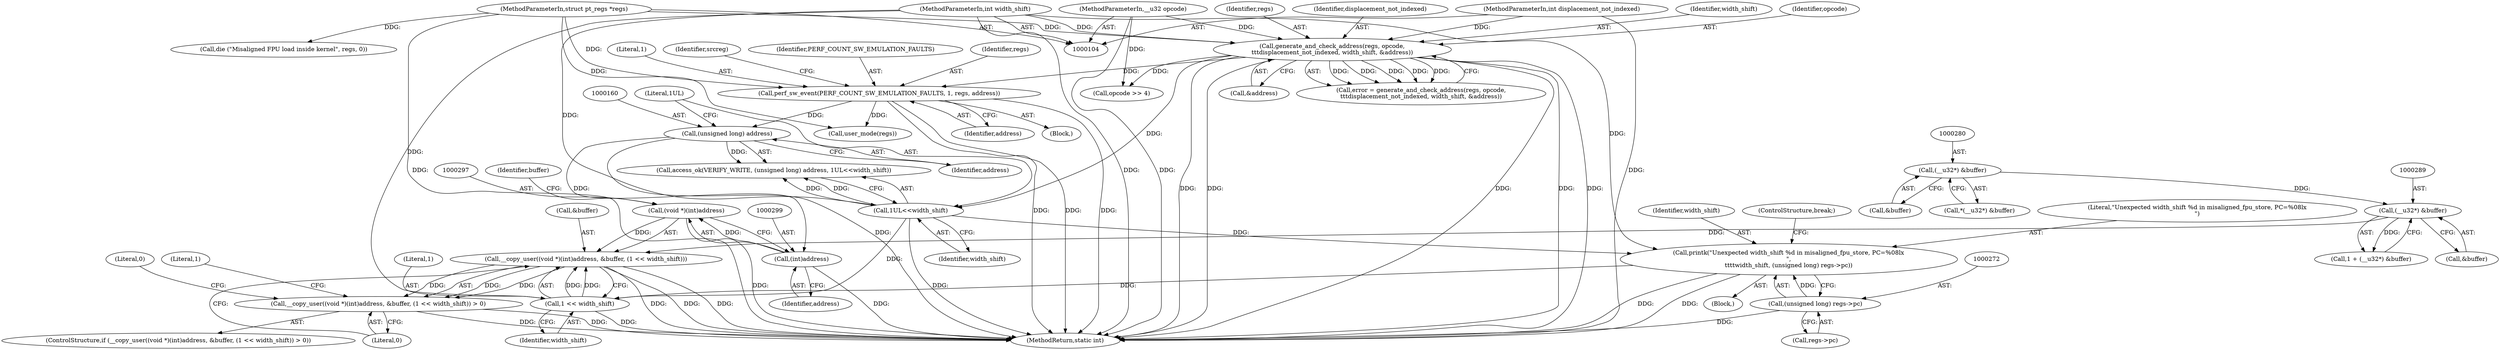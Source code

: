 digraph "0_linux_a8b0ca17b80e92faab46ee7179ba9e99ccb61233_25@API" {
"1000295" [label="(Call,__copy_user((void *)(int)address, &buffer, (1 << width_shift)))"];
"1000296" [label="(Call,(void *)(int)address)"];
"1000298" [label="(Call,(int)address)"];
"1000159" [label="(Call,(unsigned long) address)"];
"1000130" [label="(Call,perf_sw_event(PERF_COUNT_SW_EMULATION_FAULTS, 1, regs, address))"];
"1000116" [label="(Call,generate_and_check_address(regs, opcode,\n\t\t\tdisplacement_not_indexed, width_shift, &address))"];
"1000105" [label="(MethodParameterIn,struct pt_regs *regs)"];
"1000106" [label="(MethodParameterIn,__u32 opcode)"];
"1000107" [label="(MethodParameterIn,int displacement_not_indexed)"];
"1000108" [label="(MethodParameterIn,int width_shift)"];
"1000288" [label="(Call,(__u32*) &buffer)"];
"1000279" [label="(Call,(__u32*) &buffer)"];
"1000303" [label="(Call,1 << width_shift)"];
"1000162" [label="(Call,1UL<<width_shift)"];
"1000268" [label="(Call,printk(\"Unexpected width_shift %d in misaligned_fpu_store, PC=%08lx\n\",\n\t\t\t\twidth_shift, (unsigned long) regs->pc))"];
"1000271" [label="(Call,(unsigned long) regs->pc)"];
"1000294" [label="(Call,__copy_user((void *)(int)address, &buffer, (1 << width_shift)) > 0)"];
"1000300" [label="(Identifier,address)"];
"1000119" [label="(Identifier,displacement_not_indexed)"];
"1000268" [label="(Call,printk(\"Unexpected width_shift %d in misaligned_fpu_store, PC=%08lx\n\",\n\t\t\t\twidth_shift, (unsigned long) regs->pc))"];
"1000157" [label="(Call,access_ok(VERIFY_WRITE, (unsigned long) address, 1UL<<width_shift))"];
"1000138" [label="(Call,opcode >> 4)"];
"1000288" [label="(Call,(__u32*) &buffer)"];
"1000295" [label="(Call,__copy_user((void *)(int)address, &buffer, (1 << width_shift)))"];
"1000269" [label="(Literal,\"Unexpected width_shift %d in misaligned_fpu_store, PC=%08lx\n\")"];
"1000163" [label="(Literal,1UL)"];
"1000302" [label="(Identifier,buffer)"];
"1000116" [label="(Call,generate_and_check_address(regs, opcode,\n\t\t\tdisplacement_not_indexed, width_shift, &address))"];
"1000273" [label="(Call,regs->pc)"];
"1000161" [label="(Identifier,address)"];
"1000294" [label="(Call,__copy_user((void *)(int)address, &buffer, (1 << width_shift)) > 0)"];
"1000132" [label="(Literal,1)"];
"1000162" [label="(Call,1UL<<width_shift)"];
"1000303" [label="(Call,1 << width_shift)"];
"1000315" [label="(Call,die (\"Misaligned FPU load inside kernel\", regs, 0))"];
"1000279" [label="(Call,(__u32*) &buffer)"];
"1000130" [label="(Call,perf_sw_event(PERF_COUNT_SW_EMULATION_FAULTS, 1, regs, address))"];
"1000108" [label="(MethodParameterIn,int width_shift)"];
"1000271" [label="(Call,(unsigned long) regs->pc)"];
"1000286" [label="(Call,1 + (__u32*) &buffer)"];
"1000136" [label="(Identifier,srcreg)"];
"1000107" [label="(MethodParameterIn,int displacement_not_indexed)"];
"1000296" [label="(Call,(void *)(int)address)"];
"1000143" [label="(Call,user_mode(regs))"];
"1000281" [label="(Call,&buffer)"];
"1000188" [label="(Block,)"];
"1000322" [label="(MethodReturn,static int)"];
"1000134" [label="(Identifier,address)"];
"1000159" [label="(Call,(unsigned long) address)"];
"1000131" [label="(Identifier,PERF_COUNT_SW_EMULATION_FAULTS)"];
"1000290" [label="(Call,&buffer)"];
"1000304" [label="(Literal,1)"];
"1000312" [label="(Literal,0)"];
"1000121" [label="(Call,&address)"];
"1000133" [label="(Identifier,regs)"];
"1000110" [label="(Block,)"];
"1000270" [label="(Identifier,width_shift)"];
"1000310" [label="(Literal,1)"];
"1000278" [label="(Call,*(__u32*) &buffer)"];
"1000305" [label="(Identifier,width_shift)"];
"1000164" [label="(Identifier,width_shift)"];
"1000301" [label="(Call,&buffer)"];
"1000114" [label="(Call,error = generate_and_check_address(regs, opcode,\n\t\t\tdisplacement_not_indexed, width_shift, &address))"];
"1000105" [label="(MethodParameterIn,struct pt_regs *regs)"];
"1000120" [label="(Identifier,width_shift)"];
"1000106" [label="(MethodParameterIn,__u32 opcode)"];
"1000276" [label="(ControlStructure,break;)"];
"1000118" [label="(Identifier,opcode)"];
"1000306" [label="(Literal,0)"];
"1000298" [label="(Call,(int)address)"];
"1000293" [label="(ControlStructure,if (__copy_user((void *)(int)address, &buffer, (1 << width_shift)) > 0))"];
"1000117" [label="(Identifier,regs)"];
"1000295" -> "1000294"  [label="AST: "];
"1000295" -> "1000303"  [label="CFG: "];
"1000296" -> "1000295"  [label="AST: "];
"1000301" -> "1000295"  [label="AST: "];
"1000303" -> "1000295"  [label="AST: "];
"1000306" -> "1000295"  [label="CFG: "];
"1000295" -> "1000322"  [label="DDG: "];
"1000295" -> "1000322"  [label="DDG: "];
"1000295" -> "1000322"  [label="DDG: "];
"1000295" -> "1000294"  [label="DDG: "];
"1000295" -> "1000294"  [label="DDG: "];
"1000295" -> "1000294"  [label="DDG: "];
"1000296" -> "1000295"  [label="DDG: "];
"1000288" -> "1000295"  [label="DDG: "];
"1000303" -> "1000295"  [label="DDG: "];
"1000303" -> "1000295"  [label="DDG: "];
"1000296" -> "1000298"  [label="CFG: "];
"1000297" -> "1000296"  [label="AST: "];
"1000298" -> "1000296"  [label="AST: "];
"1000302" -> "1000296"  [label="CFG: "];
"1000296" -> "1000322"  [label="DDG: "];
"1000298" -> "1000296"  [label="DDG: "];
"1000298" -> "1000300"  [label="CFG: "];
"1000299" -> "1000298"  [label="AST: "];
"1000300" -> "1000298"  [label="AST: "];
"1000298" -> "1000322"  [label="DDG: "];
"1000159" -> "1000298"  [label="DDG: "];
"1000159" -> "1000157"  [label="AST: "];
"1000159" -> "1000161"  [label="CFG: "];
"1000160" -> "1000159"  [label="AST: "];
"1000161" -> "1000159"  [label="AST: "];
"1000163" -> "1000159"  [label="CFG: "];
"1000159" -> "1000322"  [label="DDG: "];
"1000159" -> "1000157"  [label="DDG: "];
"1000130" -> "1000159"  [label="DDG: "];
"1000130" -> "1000110"  [label="AST: "];
"1000130" -> "1000134"  [label="CFG: "];
"1000131" -> "1000130"  [label="AST: "];
"1000132" -> "1000130"  [label="AST: "];
"1000133" -> "1000130"  [label="AST: "];
"1000134" -> "1000130"  [label="AST: "];
"1000136" -> "1000130"  [label="CFG: "];
"1000130" -> "1000322"  [label="DDG: "];
"1000130" -> "1000322"  [label="DDG: "];
"1000130" -> "1000322"  [label="DDG: "];
"1000116" -> "1000130"  [label="DDG: "];
"1000105" -> "1000130"  [label="DDG: "];
"1000130" -> "1000143"  [label="DDG: "];
"1000116" -> "1000114"  [label="AST: "];
"1000116" -> "1000121"  [label="CFG: "];
"1000117" -> "1000116"  [label="AST: "];
"1000118" -> "1000116"  [label="AST: "];
"1000119" -> "1000116"  [label="AST: "];
"1000120" -> "1000116"  [label="AST: "];
"1000121" -> "1000116"  [label="AST: "];
"1000114" -> "1000116"  [label="CFG: "];
"1000116" -> "1000322"  [label="DDG: "];
"1000116" -> "1000322"  [label="DDG: "];
"1000116" -> "1000322"  [label="DDG: "];
"1000116" -> "1000322"  [label="DDG: "];
"1000116" -> "1000322"  [label="DDG: "];
"1000116" -> "1000114"  [label="DDG: "];
"1000116" -> "1000114"  [label="DDG: "];
"1000116" -> "1000114"  [label="DDG: "];
"1000116" -> "1000114"  [label="DDG: "];
"1000116" -> "1000114"  [label="DDG: "];
"1000105" -> "1000116"  [label="DDG: "];
"1000106" -> "1000116"  [label="DDG: "];
"1000107" -> "1000116"  [label="DDG: "];
"1000108" -> "1000116"  [label="DDG: "];
"1000116" -> "1000138"  [label="DDG: "];
"1000116" -> "1000162"  [label="DDG: "];
"1000105" -> "1000104"  [label="AST: "];
"1000105" -> "1000322"  [label="DDG: "];
"1000105" -> "1000143"  [label="DDG: "];
"1000105" -> "1000315"  [label="DDG: "];
"1000106" -> "1000104"  [label="AST: "];
"1000106" -> "1000322"  [label="DDG: "];
"1000106" -> "1000138"  [label="DDG: "];
"1000107" -> "1000104"  [label="AST: "];
"1000107" -> "1000322"  [label="DDG: "];
"1000108" -> "1000104"  [label="AST: "];
"1000108" -> "1000322"  [label="DDG: "];
"1000108" -> "1000162"  [label="DDG: "];
"1000108" -> "1000268"  [label="DDG: "];
"1000108" -> "1000303"  [label="DDG: "];
"1000288" -> "1000286"  [label="AST: "];
"1000288" -> "1000290"  [label="CFG: "];
"1000289" -> "1000288"  [label="AST: "];
"1000290" -> "1000288"  [label="AST: "];
"1000286" -> "1000288"  [label="CFG: "];
"1000288" -> "1000286"  [label="DDG: "];
"1000279" -> "1000288"  [label="DDG: "];
"1000279" -> "1000278"  [label="AST: "];
"1000279" -> "1000281"  [label="CFG: "];
"1000280" -> "1000279"  [label="AST: "];
"1000281" -> "1000279"  [label="AST: "];
"1000278" -> "1000279"  [label="CFG: "];
"1000303" -> "1000305"  [label="CFG: "];
"1000304" -> "1000303"  [label="AST: "];
"1000305" -> "1000303"  [label="AST: "];
"1000303" -> "1000322"  [label="DDG: "];
"1000162" -> "1000303"  [label="DDG: "];
"1000268" -> "1000303"  [label="DDG: "];
"1000162" -> "1000157"  [label="AST: "];
"1000162" -> "1000164"  [label="CFG: "];
"1000163" -> "1000162"  [label="AST: "];
"1000164" -> "1000162"  [label="AST: "];
"1000157" -> "1000162"  [label="CFG: "];
"1000162" -> "1000322"  [label="DDG: "];
"1000162" -> "1000157"  [label="DDG: "];
"1000162" -> "1000157"  [label="DDG: "];
"1000162" -> "1000268"  [label="DDG: "];
"1000268" -> "1000188"  [label="AST: "];
"1000268" -> "1000271"  [label="CFG: "];
"1000269" -> "1000268"  [label="AST: "];
"1000270" -> "1000268"  [label="AST: "];
"1000271" -> "1000268"  [label="AST: "];
"1000276" -> "1000268"  [label="CFG: "];
"1000268" -> "1000322"  [label="DDG: "];
"1000268" -> "1000322"  [label="DDG: "];
"1000271" -> "1000268"  [label="DDG: "];
"1000271" -> "1000273"  [label="CFG: "];
"1000272" -> "1000271"  [label="AST: "];
"1000273" -> "1000271"  [label="AST: "];
"1000271" -> "1000322"  [label="DDG: "];
"1000294" -> "1000293"  [label="AST: "];
"1000294" -> "1000306"  [label="CFG: "];
"1000306" -> "1000294"  [label="AST: "];
"1000310" -> "1000294"  [label="CFG: "];
"1000312" -> "1000294"  [label="CFG: "];
"1000294" -> "1000322"  [label="DDG: "];
"1000294" -> "1000322"  [label="DDG: "];
}
